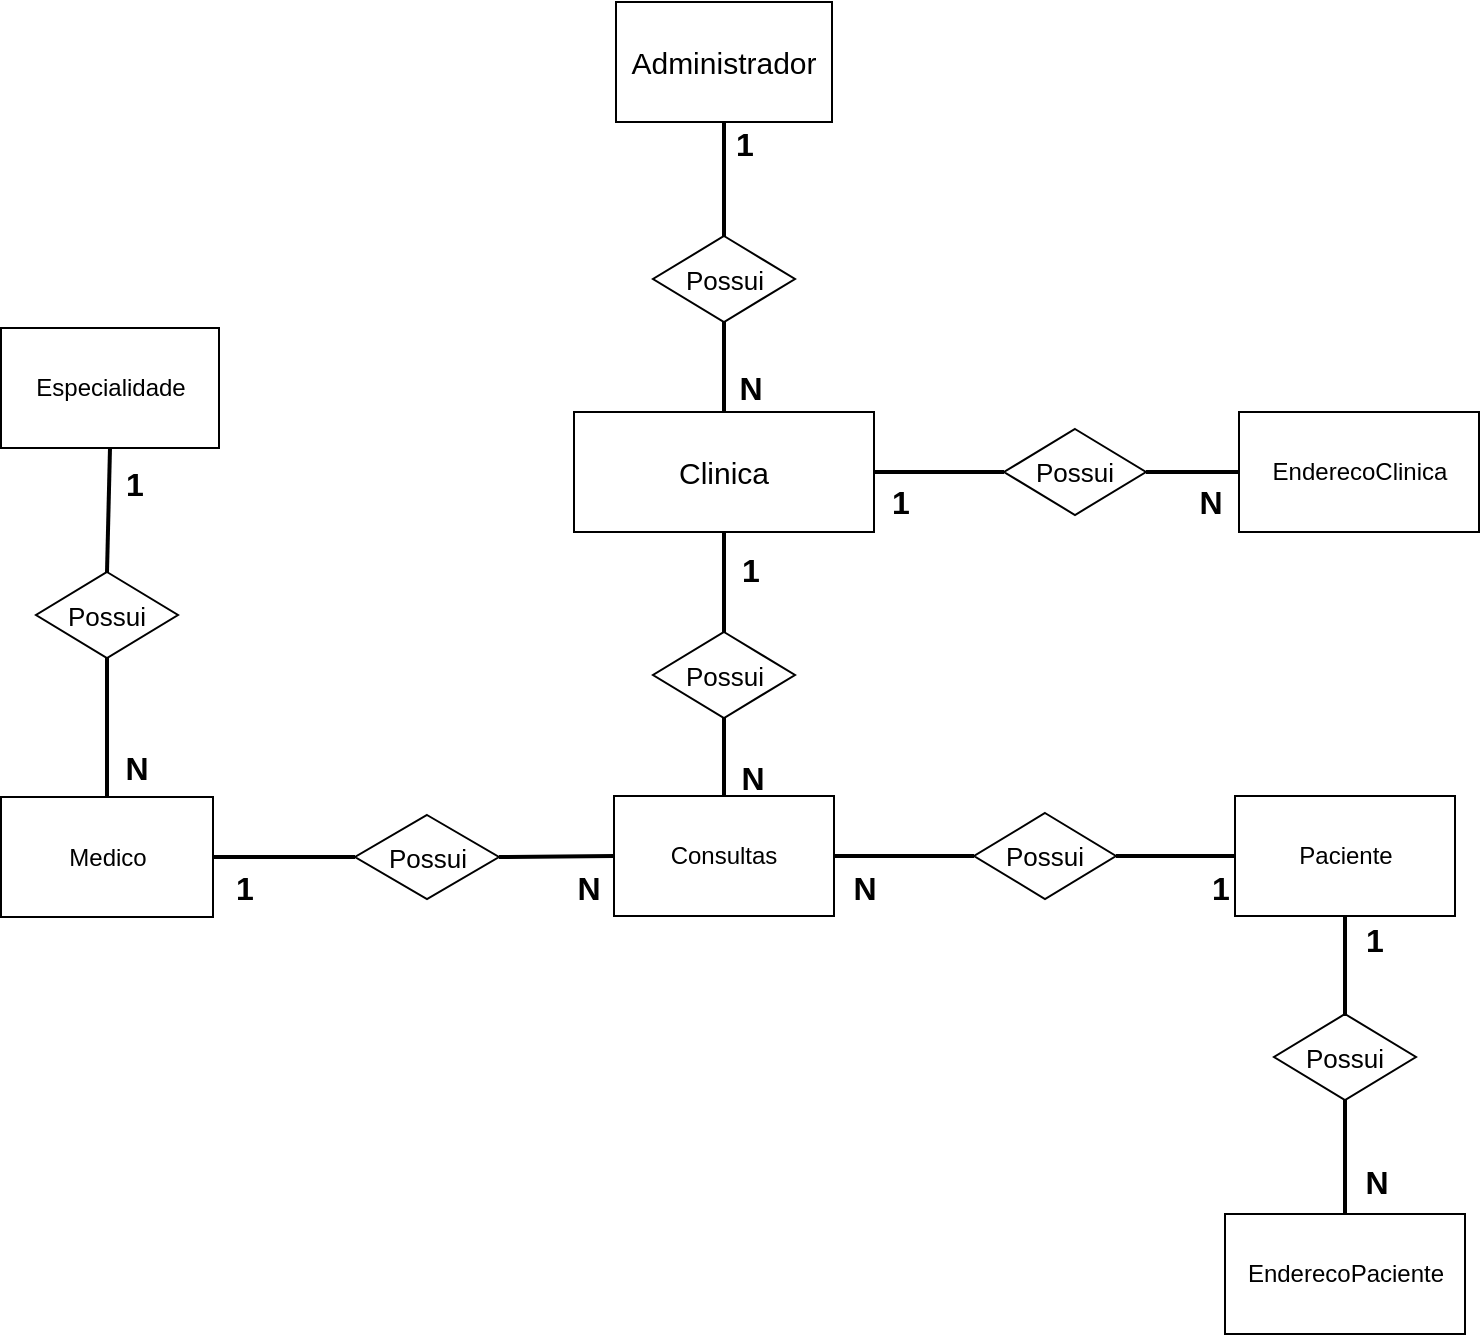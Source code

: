 <mxfile version="12.6.7" type="device"><diagram id="PTCZKUcRRtGQDV0v1wbt" name="Page-1"><mxGraphModel dx="1018" dy="531" grid="0" gridSize="10" guides="1" tooltips="1" connect="1" arrows="1" fold="1" page="1" pageScale="1" pageWidth="827" pageHeight="1169" math="0" shadow="0"><root><mxCell id="0"/><mxCell id="1" parent="0"/><mxCell id="DIE2jATiH-s2novbua_H-1" value="&lt;font style=&quot;font-size: 15px&quot;&gt;Clinica&lt;/font&gt;" style="rounded=0;whiteSpace=wrap;html=1;fontSize=15;" parent="1" vertex="1"><mxGeometry x="334" y="259" width="150" height="60" as="geometry"/></mxCell><mxCell id="DIE2jATiH-s2novbua_H-3" value="Medico" style="rounded=0;whiteSpace=wrap;html=1;" parent="1" vertex="1"><mxGeometry x="47.5" y="451.5" width="106" height="60" as="geometry"/></mxCell><mxCell id="DIE2jATiH-s2novbua_H-10" value="Paciente" style="rounded=0;whiteSpace=wrap;html=1;" parent="1" vertex="1"><mxGeometry x="664.5" y="451" width="110" height="60" as="geometry"/></mxCell><mxCell id="DIE2jATiH-s2novbua_H-32" value="Especialidade" style="rounded=0;whiteSpace=wrap;html=1;" parent="1" vertex="1"><mxGeometry x="47.5" y="217" width="109" height="60" as="geometry"/></mxCell><mxCell id="DIE2jATiH-s2novbua_H-34" value="Possui" style="rhombus;whiteSpace=wrap;html=1;fontSize=13;" parent="1" vertex="1"><mxGeometry x="224.5" y="460.5" width="72" height="42" as="geometry"/></mxCell><mxCell id="DIE2jATiH-s2novbua_H-74" value="Consultas" style="rounded=0;whiteSpace=wrap;html=1;" parent="1" vertex="1"><mxGeometry x="354" y="451" width="110" height="60" as="geometry"/></mxCell><mxCell id="DIE2jATiH-s2novbua_H-76" value="Administrador" style="rounded=0;whiteSpace=wrap;html=1;shadow=0;fontSize=15;" parent="1" vertex="1"><mxGeometry x="355" y="54" width="108" height="60" as="geometry"/></mxCell><mxCell id="DIE2jATiH-s2novbua_H-77" value="Possui" style="rhombus;whiteSpace=wrap;html=1;shadow=0;fontSize=13;" parent="1" vertex="1"><mxGeometry x="534" y="459.5" width="71" height="43" as="geometry"/></mxCell><mxCell id="Tupp3TfPlsDGWuj1njrC-2" value="Possui" style="rhombus;whiteSpace=wrap;html=1;shadow=0;fontSize=13;" parent="1" vertex="1"><mxGeometry x="373.5" y="171" width="71" height="43" as="geometry"/></mxCell><mxCell id="Tupp3TfPlsDGWuj1njrC-3" value="Possui" style="rhombus;whiteSpace=wrap;html=1;shadow=0;fontSize=13;" parent="1" vertex="1"><mxGeometry x="373.5" y="369" width="71" height="43" as="geometry"/></mxCell><mxCell id="Tupp3TfPlsDGWuj1njrC-4" value="Possui" style="rhombus;whiteSpace=wrap;html=1;shadow=0;fontSize=13;" parent="1" vertex="1"><mxGeometry x="65" y="339" width="71" height="43" as="geometry"/></mxCell><mxCell id="Tupp3TfPlsDGWuj1njrC-9" value="" style="endArrow=none;html=1;fontSize=13;entryX=0.5;entryY=1;entryDx=0;entryDy=0;exitX=0.5;exitY=0;exitDx=0;exitDy=0;strokeWidth=2;" parent="1" source="DIE2jATiH-s2novbua_H-74" target="Tupp3TfPlsDGWuj1njrC-3" edge="1"><mxGeometry width="50" height="50" relative="1" as="geometry"><mxPoint x="323.5" y="472" as="sourcePoint"/><mxPoint x="373.5" y="422" as="targetPoint"/></mxGeometry></mxCell><mxCell id="Tupp3TfPlsDGWuj1njrC-10" value="" style="endArrow=none;html=1;fontSize=13;entryX=0;entryY=0.5;entryDx=0;entryDy=0;exitX=1;exitY=0.5;exitDx=0;exitDy=0;strokeWidth=2;" parent="1" source="DIE2jATiH-s2novbua_H-3" target="DIE2jATiH-s2novbua_H-34" edge="1"><mxGeometry width="50" height="50" relative="1" as="geometry"><mxPoint x="161.5" y="547" as="sourcePoint"/><mxPoint x="211.5" y="497" as="targetPoint"/></mxGeometry></mxCell><mxCell id="Tupp3TfPlsDGWuj1njrC-12" value="" style="endArrow=none;html=1;fontSize=13;entryX=0;entryY=0.5;entryDx=0;entryDy=0;exitX=1;exitY=0.5;exitDx=0;exitDy=0;strokeWidth=2;" parent="1" source="DIE2jATiH-s2novbua_H-34" target="DIE2jATiH-s2novbua_H-74" edge="1"><mxGeometry width="50" height="50" relative="1" as="geometry"><mxPoint x="279.5" y="507" as="sourcePoint"/><mxPoint x="346.5" y="507" as="targetPoint"/></mxGeometry></mxCell><mxCell id="Tupp3TfPlsDGWuj1njrC-13" value="" style="endArrow=none;html=1;fontSize=13;entryX=0;entryY=0.5;entryDx=0;entryDy=0;exitX=1;exitY=0.5;exitDx=0;exitDy=0;strokeWidth=2;" parent="1" source="DIE2jATiH-s2novbua_H-77" target="DIE2jATiH-s2novbua_H-10" edge="1"><mxGeometry width="50" height="50" relative="1" as="geometry"><mxPoint x="581.5" y="514" as="sourcePoint"/><mxPoint x="648.5" y="514" as="targetPoint"/></mxGeometry></mxCell><mxCell id="Tupp3TfPlsDGWuj1njrC-14" value="" style="endArrow=none;html=1;fontSize=13;entryX=0;entryY=0.5;entryDx=0;entryDy=0;exitX=1;exitY=0.5;exitDx=0;exitDy=0;strokeWidth=2;" parent="1" source="DIE2jATiH-s2novbua_H-74" target="DIE2jATiH-s2novbua_H-77" edge="1"><mxGeometry width="50" height="50" relative="1" as="geometry"><mxPoint x="475.5" y="502.5" as="sourcePoint"/><mxPoint x="542.5" y="502.5" as="targetPoint"/></mxGeometry></mxCell><mxCell id="Tupp3TfPlsDGWuj1njrC-17" value="1" style="text;html=1;align=center;verticalAlign=middle;resizable=0;points=[];autosize=1;fontSize=16;fontStyle=1" parent="1" vertex="1"><mxGeometry x="409" y="114" width="19" height="22" as="geometry"/></mxCell><mxCell id="Tupp3TfPlsDGWuj1njrC-18" value="N" style="text;html=1;align=center;verticalAlign=middle;resizable=0;points=[];autosize=1;fontSize=16;fontStyle=1" parent="1" vertex="1"><mxGeometry x="411.5" y="236" width="21" height="22" as="geometry"/></mxCell><mxCell id="Tupp3TfPlsDGWuj1njrC-19" value="1" style="text;html=1;align=center;verticalAlign=middle;resizable=0;points=[];autosize=1;fontSize=16;fontStyle=1" parent="1" vertex="1"><mxGeometry x="412.5" y="327" width="19" height="22" as="geometry"/></mxCell><mxCell id="Tupp3TfPlsDGWuj1njrC-20" value="N" style="text;html=1;align=center;verticalAlign=middle;resizable=0;points=[];autosize=1;fontSize=16;fontStyle=1" parent="1" vertex="1"><mxGeometry x="412.5" y="431" width="21" height="22" as="geometry"/></mxCell><mxCell id="Tupp3TfPlsDGWuj1njrC-21" value="N" style="text;html=1;align=center;verticalAlign=middle;resizable=0;points=[];autosize=1;fontSize=16;fontStyle=1" parent="1" vertex="1"><mxGeometry x="330.5" y="486" width="21" height="22" as="geometry"/></mxCell><mxCell id="Tupp3TfPlsDGWuj1njrC-22" value="N" style="text;html=1;align=center;verticalAlign=middle;resizable=0;points=[];autosize=1;fontSize=16;fontStyle=1" parent="1" vertex="1"><mxGeometry x="468.5" y="486" width="21" height="22" as="geometry"/></mxCell><mxCell id="Tupp3TfPlsDGWuj1njrC-23" value="1" style="text;html=1;align=center;verticalAlign=middle;resizable=0;points=[];autosize=1;fontSize=16;fontStyle=1" parent="1" vertex="1"><mxGeometry x="159.5" y="486" width="19" height="22" as="geometry"/></mxCell><mxCell id="Tupp3TfPlsDGWuj1njrC-24" value="1" style="text;html=1;align=center;verticalAlign=middle;resizable=0;points=[];autosize=1;fontSize=16;fontStyle=1;strokeWidth=2;" parent="1" vertex="1"><mxGeometry x="647.5" y="486" width="19" height="22" as="geometry"/></mxCell><mxCell id="Tupp3TfPlsDGWuj1njrC-26" value="1" style="text;html=1;align=center;verticalAlign=middle;resizable=0;points=[];autosize=1;fontSize=16;fontStyle=1" parent="1" vertex="1"><mxGeometry x="104.5" y="284" width="19" height="22" as="geometry"/></mxCell><mxCell id="Tupp3TfPlsDGWuj1njrC-27" value="N" style="text;html=1;align=center;verticalAlign=middle;resizable=0;points=[];autosize=1;fontSize=16;fontStyle=1" parent="1" vertex="1"><mxGeometry x="104.5" y="426" width="21" height="22" as="geometry"/></mxCell><mxCell id="Tupp3TfPlsDGWuj1njrC-28" value="" style="endArrow=none;html=1;fontSize=24;entryX=0.5;entryY=1;entryDx=0;entryDy=0;exitX=0.5;exitY=0;exitDx=0;exitDy=0;strokeWidth=2;" parent="1" source="DIE2jATiH-s2novbua_H-1" target="Tupp3TfPlsDGWuj1njrC-2" edge="1"><mxGeometry width="50" height="50" relative="1" as="geometry"><mxPoint x="296.5" y="241" as="sourcePoint"/><mxPoint x="298" y="179" as="targetPoint"/></mxGeometry></mxCell><mxCell id="Tupp3TfPlsDGWuj1njrC-29" value="" style="endArrow=none;html=1;fontSize=16;entryX=0.5;entryY=1;entryDx=0;entryDy=0;exitX=0.5;exitY=0;exitDx=0;exitDy=0;strokeWidth=2;" parent="1" source="DIE2jATiH-s2novbua_H-3" target="Tupp3TfPlsDGWuj1njrC-4" edge="1"><mxGeometry width="50" height="50" relative="1" as="geometry"><mxPoint x="128.5" y="404" as="sourcePoint"/><mxPoint x="178.5" y="354" as="targetPoint"/></mxGeometry></mxCell><mxCell id="t1HWMo6wsAmrd9DPI7cq-3" value="" style="endArrow=none;html=1;fontSize=24;entryX=0.5;entryY=1;entryDx=0;entryDy=0;exitX=0.5;exitY=0;exitDx=0;exitDy=0;strokeWidth=2;" edge="1" parent="1" source="Tupp3TfPlsDGWuj1njrC-2" target="DIE2jATiH-s2novbua_H-76"><mxGeometry width="50" height="50" relative="1" as="geometry"><mxPoint x="305" y="247" as="sourcePoint"/><mxPoint x="306.5" y="185" as="targetPoint"/></mxGeometry></mxCell><mxCell id="t1HWMo6wsAmrd9DPI7cq-5" value="" style="endArrow=none;html=1;fontSize=24;entryX=0.5;entryY=1;entryDx=0;entryDy=0;exitX=0.5;exitY=0;exitDx=0;exitDy=0;strokeWidth=2;" edge="1" parent="1" source="Tupp3TfPlsDGWuj1njrC-3" target="DIE2jATiH-s2novbua_H-1"><mxGeometry width="50" height="50" relative="1" as="geometry"><mxPoint x="362" y="369" as="sourcePoint"/><mxPoint x="362" y="324" as="targetPoint"/></mxGeometry></mxCell><mxCell id="t1HWMo6wsAmrd9DPI7cq-6" value="" style="endArrow=none;html=1;fontSize=24;entryX=0.5;entryY=1;entryDx=0;entryDy=0;exitX=0.5;exitY=0;exitDx=0;exitDy=0;strokeWidth=2;" edge="1" parent="1" source="Tupp3TfPlsDGWuj1njrC-4" target="DIE2jATiH-s2novbua_H-32"><mxGeometry width="50" height="50" relative="1" as="geometry"><mxPoint x="279" y="281" as="sourcePoint"/><mxPoint x="279" y="236" as="targetPoint"/></mxGeometry></mxCell><mxCell id="t1HWMo6wsAmrd9DPI7cq-7" value="EnderecoPaciente" style="rounded=0;whiteSpace=wrap;html=1;" vertex="1" parent="1"><mxGeometry x="659.5" y="660" width="120" height="60" as="geometry"/></mxCell><mxCell id="t1HWMo6wsAmrd9DPI7cq-8" value="EnderecoClinica" style="rounded=0;whiteSpace=wrap;html=1;" vertex="1" parent="1"><mxGeometry x="666.5" y="259" width="120" height="60" as="geometry"/></mxCell><mxCell id="t1HWMo6wsAmrd9DPI7cq-9" value="Possui" style="rhombus;whiteSpace=wrap;html=1;shadow=0;fontSize=13;" vertex="1" parent="1"><mxGeometry x="549" y="267.5" width="71" height="43" as="geometry"/></mxCell><mxCell id="t1HWMo6wsAmrd9DPI7cq-10" value="Possui" style="rhombus;whiteSpace=wrap;html=1;shadow=0;fontSize=13;" vertex="1" parent="1"><mxGeometry x="684" y="560" width="71" height="43" as="geometry"/></mxCell><mxCell id="t1HWMo6wsAmrd9DPI7cq-11" value="" style="endArrow=none;html=1;fontSize=13;entryX=0;entryY=0.5;entryDx=0;entryDy=0;exitX=1;exitY=0.5;exitDx=0;exitDy=0;strokeWidth=2;" edge="1" parent="1" source="DIE2jATiH-s2novbua_H-1" target="t1HWMo6wsAmrd9DPI7cq-9"><mxGeometry width="50" height="50" relative="1" as="geometry"><mxPoint x="630" y="421" as="sourcePoint"/><mxPoint x="700" y="421" as="targetPoint"/></mxGeometry></mxCell><mxCell id="t1HWMo6wsAmrd9DPI7cq-12" value="" style="endArrow=none;html=1;fontSize=13;entryX=0;entryY=0.5;entryDx=0;entryDy=0;exitX=1;exitY=0.5;exitDx=0;exitDy=0;strokeWidth=2;" edge="1" parent="1" source="t1HWMo6wsAmrd9DPI7cq-9" target="t1HWMo6wsAmrd9DPI7cq-8"><mxGeometry width="50" height="50" relative="1" as="geometry"><mxPoint x="687" y="360" as="sourcePoint"/><mxPoint x="757" y="360" as="targetPoint"/></mxGeometry></mxCell><mxCell id="t1HWMo6wsAmrd9DPI7cq-13" value="" style="endArrow=none;html=1;fontSize=13;exitX=0.5;exitY=0;exitDx=0;exitDy=0;strokeWidth=2;entryX=0.5;entryY=1;entryDx=0;entryDy=0;" edge="1" parent="1" source="t1HWMo6wsAmrd9DPI7cq-7" target="t1HWMo6wsAmrd9DPI7cq-10"><mxGeometry width="50" height="50" relative="1" as="geometry"><mxPoint x="622" y="620" as="sourcePoint"/><mxPoint x="746" y="630" as="targetPoint"/></mxGeometry></mxCell><mxCell id="t1HWMo6wsAmrd9DPI7cq-14" value="" style="endArrow=none;html=1;fontSize=13;entryX=0.5;entryY=1;entryDx=0;entryDy=0;exitX=0.5;exitY=0;exitDx=0;exitDy=0;strokeWidth=2;" edge="1" parent="1" source="t1HWMo6wsAmrd9DPI7cq-10" target="DIE2jATiH-s2novbua_H-10"><mxGeometry width="50" height="50" relative="1" as="geometry"><mxPoint x="605" y="538" as="sourcePoint"/><mxPoint x="675" y="538" as="targetPoint"/></mxGeometry></mxCell><mxCell id="t1HWMo6wsAmrd9DPI7cq-17" value="N" style="text;html=1;align=center;verticalAlign=middle;resizable=0;points=[];autosize=1;fontSize=16;fontStyle=1" vertex="1" parent="1"><mxGeometry x="724" y="633" width="21" height="22" as="geometry"/></mxCell><mxCell id="t1HWMo6wsAmrd9DPI7cq-18" value="1" style="text;html=1;align=center;verticalAlign=middle;resizable=0;points=[];autosize=1;fontSize=16;fontStyle=1;strokeWidth=2;" vertex="1" parent="1"><mxGeometry x="724" y="511.5" width="19" height="22" as="geometry"/></mxCell><mxCell id="t1HWMo6wsAmrd9DPI7cq-20" value="1" style="text;html=1;align=center;verticalAlign=middle;resizable=0;points=[];autosize=1;fontSize=16;fontStyle=1" vertex="1" parent="1"><mxGeometry x="487" y="293" width="19" height="22" as="geometry"/></mxCell><mxCell id="t1HWMo6wsAmrd9DPI7cq-21" value="N" style="text;html=1;align=center;verticalAlign=middle;resizable=0;points=[];autosize=1;fontSize=16;fontStyle=1" vertex="1" parent="1"><mxGeometry x="641" y="293" width="21" height="22" as="geometry"/></mxCell></root></mxGraphModel></diagram></mxfile>
